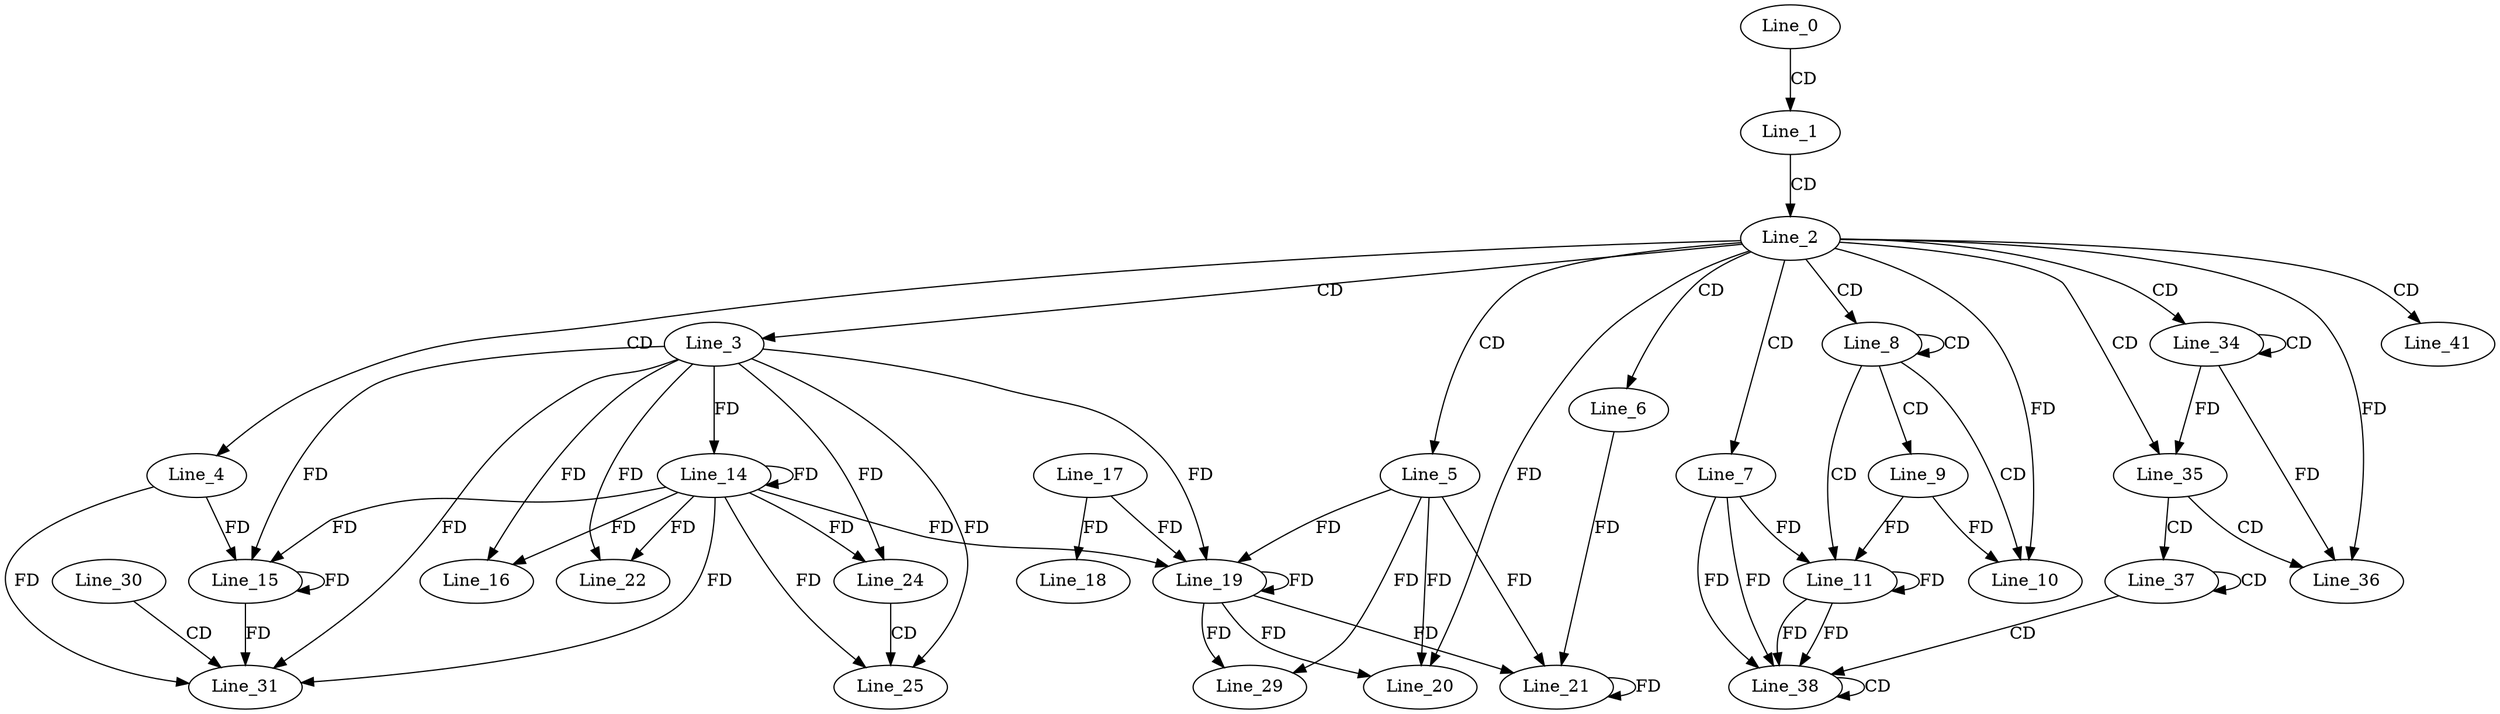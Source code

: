 digraph G {
  Line_0;
  Line_1;
  Line_2;
  Line_3;
  Line_4;
  Line_5;
  Line_6;
  Line_7;
  Line_8;
  Line_8;
  Line_9;
  Line_10;
  Line_11;
  Line_11;
  Line_14;
  Line_14;
  Line_15;
  Line_15;
  Line_16;
  Line_17;
  Line_18;
  Line_19;
  Line_19;
  Line_20;
  Line_21;
  Line_21;
  Line_22;
  Line_24;
  Line_25;
  Line_29;
  Line_30;
  Line_31;
  Line_34;
  Line_34;
  Line_35;
  Line_36;
  Line_37;
  Line_37;
  Line_38;
  Line_38;
  Line_38;
  Line_41;
  Line_0 -> Line_1 [ label="CD" ];
  Line_1 -> Line_2 [ label="CD" ];
  Line_2 -> Line_3 [ label="CD" ];
  Line_2 -> Line_4 [ label="CD" ];
  Line_2 -> Line_5 [ label="CD" ];
  Line_2 -> Line_6 [ label="CD" ];
  Line_2 -> Line_7 [ label="CD" ];
  Line_2 -> Line_8 [ label="CD" ];
  Line_8 -> Line_8 [ label="CD" ];
  Line_8 -> Line_9 [ label="CD" ];
  Line_8 -> Line_10 [ label="CD" ];
  Line_9 -> Line_10 [ label="FD" ];
  Line_2 -> Line_10 [ label="FD" ];
  Line_8 -> Line_11 [ label="CD" ];
  Line_7 -> Line_11 [ label="FD" ];
  Line_11 -> Line_11 [ label="FD" ];
  Line_9 -> Line_11 [ label="FD" ];
  Line_3 -> Line_14 [ label="FD" ];
  Line_14 -> Line_14 [ label="FD" ];
  Line_4 -> Line_15 [ label="FD" ];
  Line_15 -> Line_15 [ label="FD" ];
  Line_3 -> Line_15 [ label="FD" ];
  Line_14 -> Line_15 [ label="FD" ];
  Line_3 -> Line_16 [ label="FD" ];
  Line_14 -> Line_16 [ label="FD" ];
  Line_17 -> Line_18 [ label="FD" ];
  Line_5 -> Line_19 [ label="FD" ];
  Line_19 -> Line_19 [ label="FD" ];
  Line_3 -> Line_19 [ label="FD" ];
  Line_14 -> Line_19 [ label="FD" ];
  Line_17 -> Line_19 [ label="FD" ];
  Line_5 -> Line_20 [ label="FD" ];
  Line_19 -> Line_20 [ label="FD" ];
  Line_2 -> Line_20 [ label="FD" ];
  Line_6 -> Line_21 [ label="FD" ];
  Line_21 -> Line_21 [ label="FD" ];
  Line_5 -> Line_21 [ label="FD" ];
  Line_19 -> Line_21 [ label="FD" ];
  Line_3 -> Line_22 [ label="FD" ];
  Line_14 -> Line_22 [ label="FD" ];
  Line_3 -> Line_24 [ label="FD" ];
  Line_14 -> Line_24 [ label="FD" ];
  Line_24 -> Line_25 [ label="CD" ];
  Line_3 -> Line_25 [ label="FD" ];
  Line_14 -> Line_25 [ label="FD" ];
  Line_5 -> Line_29 [ label="FD" ];
  Line_19 -> Line_29 [ label="FD" ];
  Line_30 -> Line_31 [ label="CD" ];
  Line_3 -> Line_31 [ label="FD" ];
  Line_14 -> Line_31 [ label="FD" ];
  Line_4 -> Line_31 [ label="FD" ];
  Line_15 -> Line_31 [ label="FD" ];
  Line_2 -> Line_34 [ label="CD" ];
  Line_34 -> Line_34 [ label="CD" ];
  Line_2 -> Line_35 [ label="CD" ];
  Line_34 -> Line_35 [ label="FD" ];
  Line_35 -> Line_36 [ label="CD" ];
  Line_34 -> Line_36 [ label="FD" ];
  Line_2 -> Line_36 [ label="FD" ];
  Line_35 -> Line_37 [ label="CD" ];
  Line_37 -> Line_37 [ label="CD" ];
  Line_37 -> Line_38 [ label="CD" ];
  Line_7 -> Line_38 [ label="FD" ];
  Line_11 -> Line_38 [ label="FD" ];
  Line_38 -> Line_38 [ label="CD" ];
  Line_7 -> Line_38 [ label="FD" ];
  Line_11 -> Line_38 [ label="FD" ];
  Line_2 -> Line_41 [ label="CD" ];
}
